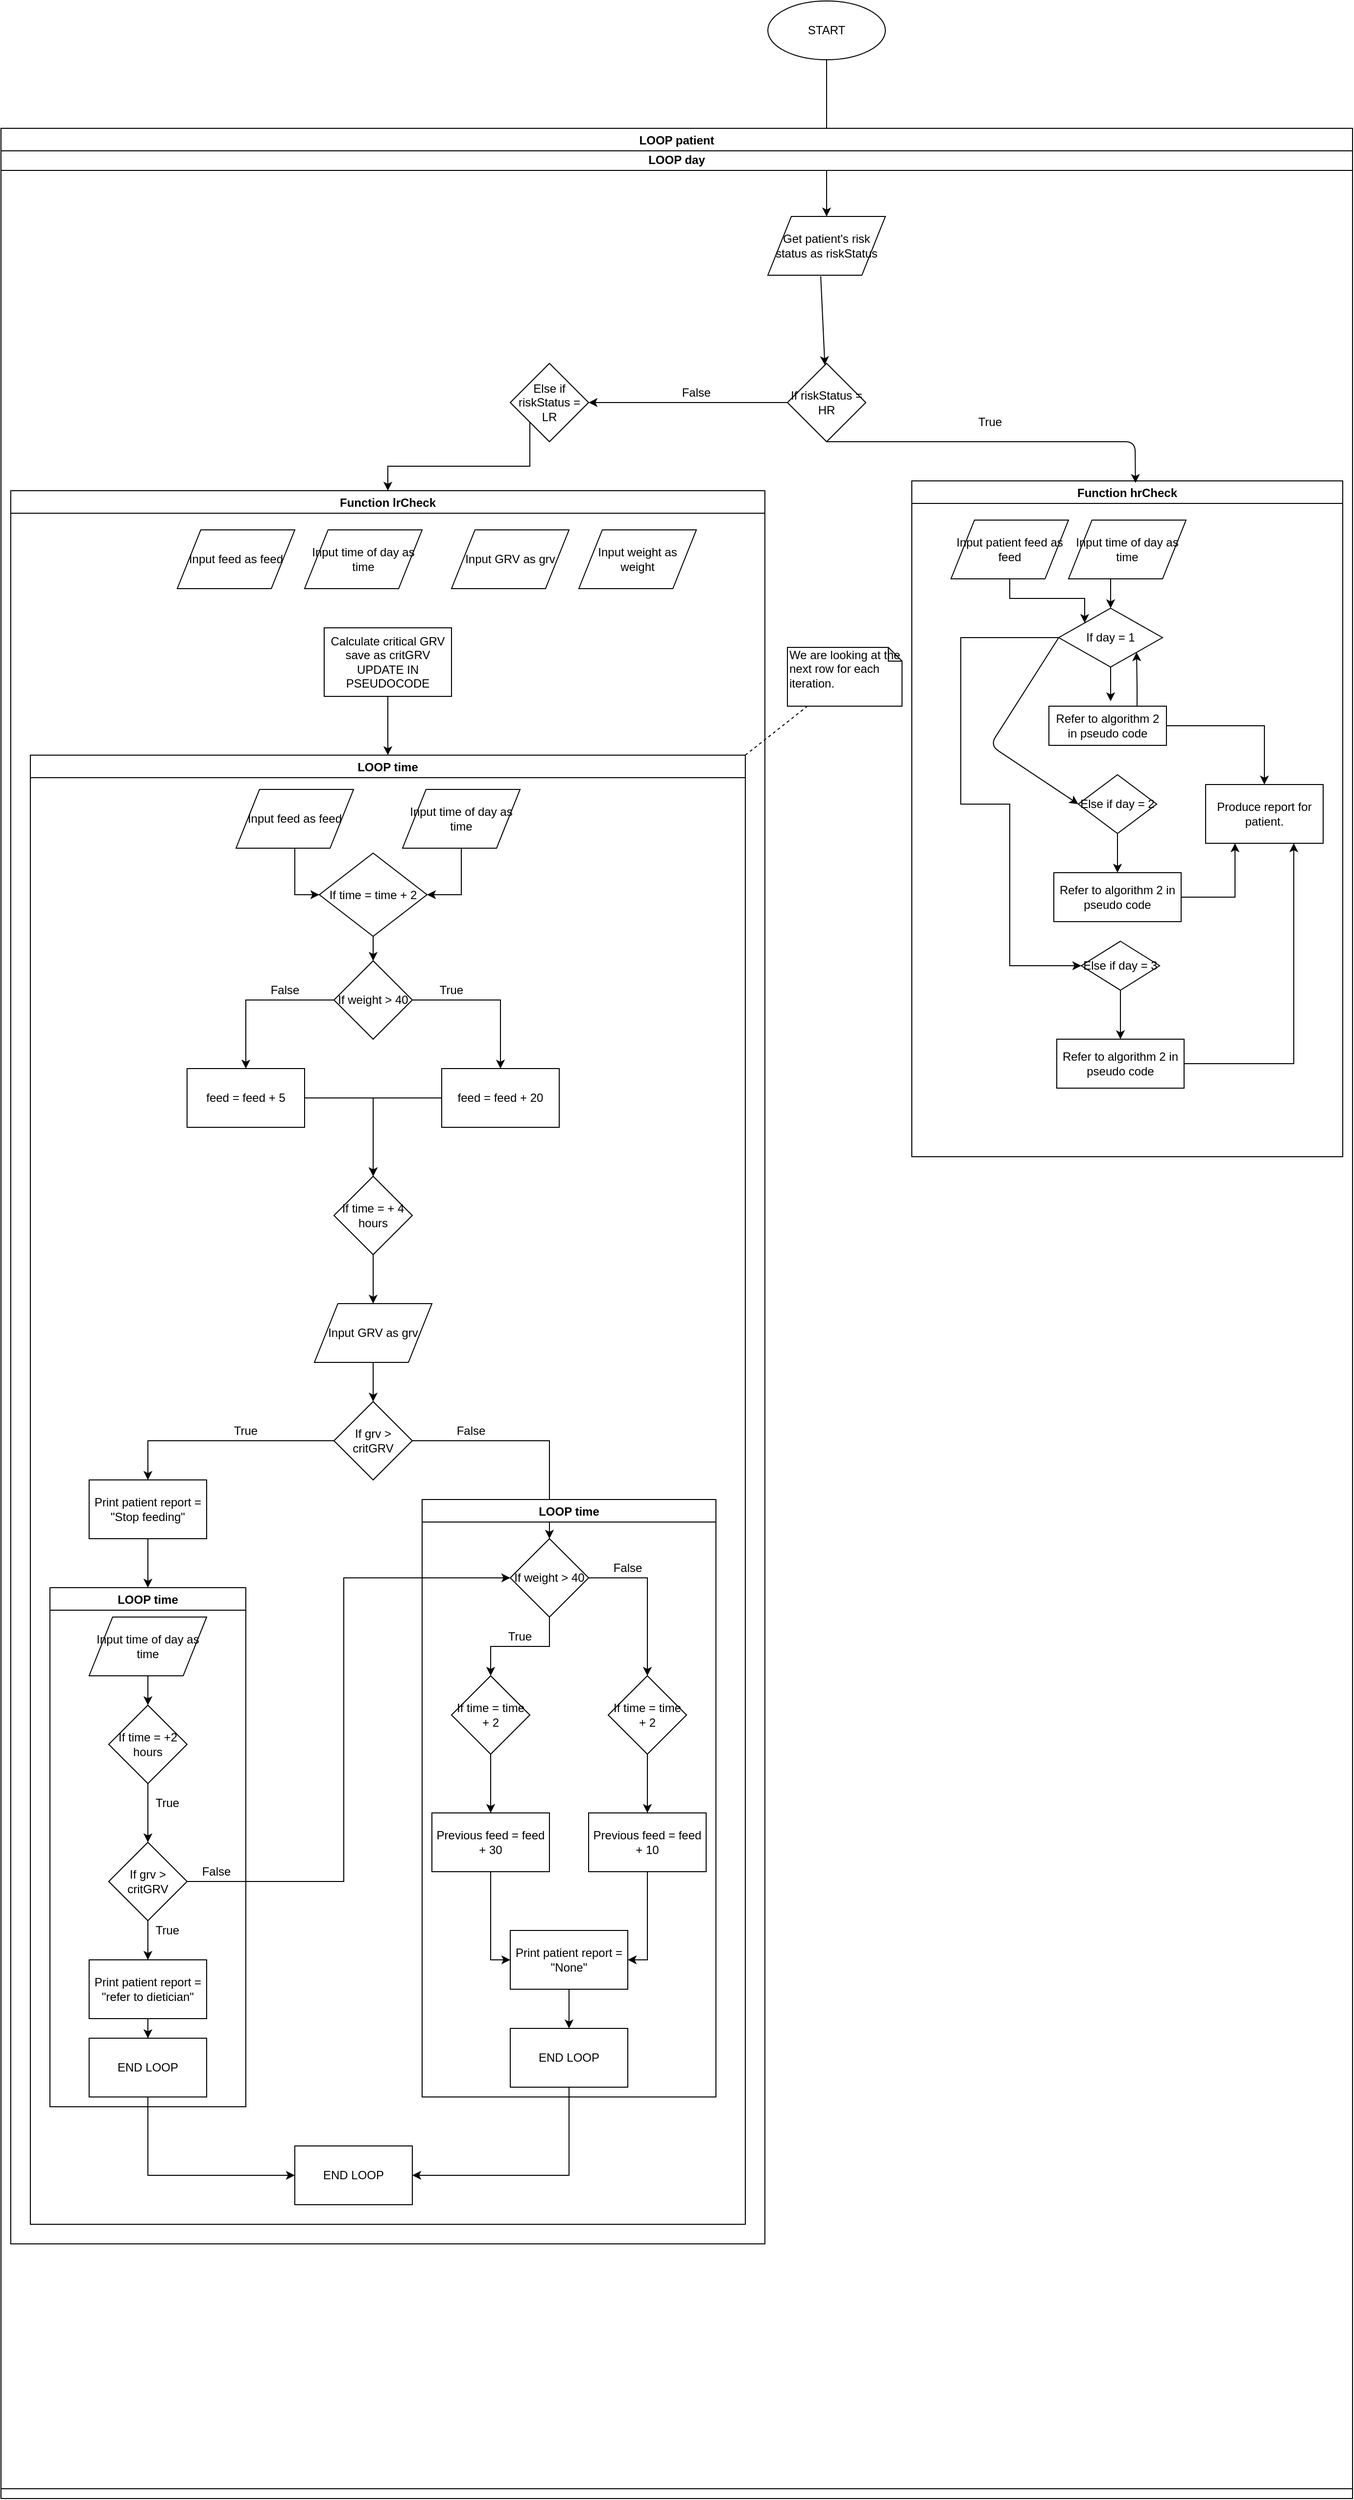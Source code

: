 <mxfile version="12.7.9" type="device"><diagram id="C5RBs43oDa-KdzZeNtuy" name="Page-1"><mxGraphModel dx="2858" dy="2272" grid="1" gridSize="10" guides="1" tooltips="1" connect="1" arrows="1" fold="1" page="1" pageScale="1" pageWidth="827" pageHeight="1169" math="0" shadow="0"><root><mxCell id="WIyWlLk6GJQsqaUBKTNV-0"/><mxCell id="WIyWlLk6GJQsqaUBKTNV-1" parent="WIyWlLk6GJQsqaUBKTNV-0"/><mxCell id="mkg-h_tqtPTonH-50F9G-0" value="START" style="ellipse;whiteSpace=wrap;html=1;" parent="WIyWlLk6GJQsqaUBKTNV-1" vertex="1"><mxGeometry x="353" y="-100" width="120" height="60" as="geometry"/></mxCell><mxCell id="mkg-h_tqtPTonH-50F9G-1" value="Get patient's risk status as riskStatus" style="shape=parallelogram;perimeter=parallelogramPerimeter;whiteSpace=wrap;html=1;" parent="WIyWlLk6GJQsqaUBKTNV-1" vertex="1"><mxGeometry x="353" y="120" width="120" height="60" as="geometry"/></mxCell><mxCell id="mkg-h_tqtPTonH-50F9G-2" value="" style="endArrow=classic;html=1;entryX=0.5;entryY=0;entryDx=0;entryDy=0;" parent="WIyWlLk6GJQsqaUBKTNV-1" source="mkg-h_tqtPTonH-50F9G-0" target="mkg-h_tqtPTonH-50F9G-1" edge="1"><mxGeometry width="50" height="50" relative="1" as="geometry"><mxPoint x="340" y="270" as="sourcePoint"/><mxPoint x="400" y="140" as="targetPoint"/></mxGeometry></mxCell><mxCell id="mkg-h_tqtPTonH-50F9G-3" value="If riskStatus = HR" style="rhombus;whiteSpace=wrap;html=1;" parent="WIyWlLk6GJQsqaUBKTNV-1" vertex="1"><mxGeometry x="373" y="270" width="80" height="80" as="geometry"/></mxCell><mxCell id="cBOBdkckyFNKxuJ2HhrZ-23" style="edgeStyle=orthogonalEdgeStyle;rounded=0;orthogonalLoop=1;jettySize=auto;html=1;exitX=0;exitY=1;exitDx=0;exitDy=0;" parent="WIyWlLk6GJQsqaUBKTNV-1" source="mkg-h_tqtPTonH-50F9G-4" target="cBOBdkckyFNKxuJ2HhrZ-0" edge="1"><mxGeometry relative="1" as="geometry"/></mxCell><mxCell id="mkg-h_tqtPTonH-50F9G-4" value="Else if riskStatus = LR" style="rhombus;whiteSpace=wrap;html=1;" parent="WIyWlLk6GJQsqaUBKTNV-1" vertex="1"><mxGeometry x="90" y="270" width="80" height="80" as="geometry"/></mxCell><mxCell id="mkg-h_tqtPTonH-50F9G-6" value="False" style="text;html=1;strokeColor=none;fillColor=none;align=center;verticalAlign=middle;whiteSpace=wrap;rounded=0;" parent="WIyWlLk6GJQsqaUBKTNV-1" vertex="1"><mxGeometry x="260" y="290" width="40" height="20" as="geometry"/></mxCell><mxCell id="mkg-h_tqtPTonH-50F9G-7" value="" style="endArrow=classic;html=1;exitX=0;exitY=0.5;exitDx=0;exitDy=0;" parent="WIyWlLk6GJQsqaUBKTNV-1" source="mkg-h_tqtPTonH-50F9G-3" target="mkg-h_tqtPTonH-50F9G-4" edge="1"><mxGeometry width="50" height="50" relative="1" as="geometry"><mxPoint x="413" y="350" as="sourcePoint"/><mxPoint x="413" y="400" as="targetPoint"/></mxGeometry></mxCell><mxCell id="mkg-h_tqtPTonH-50F9G-9" value="" style="endArrow=classic;html=1;exitX=0.45;exitY=1.017;exitDx=0;exitDy=0;exitPerimeter=0;" parent="WIyWlLk6GJQsqaUBKTNV-1" source="mkg-h_tqtPTonH-50F9G-1" target="mkg-h_tqtPTonH-50F9G-3" edge="1"><mxGeometry width="50" height="50" relative="1" as="geometry"><mxPoint x="270" y="560" as="sourcePoint"/><mxPoint x="320" y="510" as="targetPoint"/></mxGeometry></mxCell><mxCell id="mkg-h_tqtPTonH-50F9G-11" value="Function hrCheck" style="swimlane;" parent="WIyWlLk6GJQsqaUBKTNV-1" vertex="1"><mxGeometry x="500" y="390" width="440" height="690" as="geometry"><mxRectangle x="210" y="420" width="130" height="23" as="alternateBounds"/></mxGeometry></mxCell><mxCell id="HJg3ob6l5H8S-8j6q5Gc-4" style="edgeStyle=orthogonalEdgeStyle;rounded=0;orthogonalLoop=1;jettySize=auto;html=1;entryX=0;entryY=0;entryDx=0;entryDy=0;" parent="mkg-h_tqtPTonH-50F9G-11" source="mkg-h_tqtPTonH-50F9G-13" target="mkg-h_tqtPTonH-50F9G-24" edge="1"><mxGeometry relative="1" as="geometry"/></mxCell><mxCell id="mkg-h_tqtPTonH-50F9G-13" value="Input patient feed as feed" style="shape=parallelogram;perimeter=parallelogramPerimeter;whiteSpace=wrap;html=1;" parent="mkg-h_tqtPTonH-50F9G-11" vertex="1"><mxGeometry x="40" y="40" width="120" height="60" as="geometry"/></mxCell><mxCell id="HJg3ob6l5H8S-8j6q5Gc-5" style="edgeStyle=orthogonalEdgeStyle;rounded=0;orthogonalLoop=1;jettySize=auto;html=1;exitX=0.5;exitY=1;exitDx=0;exitDy=0;entryX=0.5;entryY=0;entryDx=0;entryDy=0;" parent="mkg-h_tqtPTonH-50F9G-11" source="mkg-h_tqtPTonH-50F9G-14" target="mkg-h_tqtPTonH-50F9G-24" edge="1"><mxGeometry relative="1" as="geometry"/></mxCell><mxCell id="mkg-h_tqtPTonH-50F9G-14" value="Input time of day as time" style="shape=parallelogram;perimeter=parallelogramPerimeter;whiteSpace=wrap;html=1;" parent="mkg-h_tqtPTonH-50F9G-11" vertex="1"><mxGeometry x="160" y="40" width="120" height="60" as="geometry"/></mxCell><mxCell id="HJg3ob6l5H8S-8j6q5Gc-0" value="" style="edgeStyle=orthogonalEdgeStyle;rounded=0;orthogonalLoop=1;jettySize=auto;html=1;" parent="mkg-h_tqtPTonH-50F9G-11" source="mkg-h_tqtPTonH-50F9G-24" edge="1"><mxGeometry relative="1" as="geometry"><mxPoint x="203" y="225" as="targetPoint"/></mxGeometry></mxCell><mxCell id="HJg3ob6l5H8S-8j6q5Gc-13" style="edgeStyle=orthogonalEdgeStyle;rounded=0;orthogonalLoop=1;jettySize=auto;html=1;entryX=0;entryY=0.5;entryDx=0;entryDy=0;" parent="mkg-h_tqtPTonH-50F9G-11" source="mkg-h_tqtPTonH-50F9G-24" target="HJg3ob6l5H8S-8j6q5Gc-10" edge="1"><mxGeometry relative="1" as="geometry"><Array as="points"><mxPoint x="50" y="160"/><mxPoint x="50" y="330"/><mxPoint x="100" y="330"/><mxPoint x="100" y="495"/></Array></mxGeometry></mxCell><mxCell id="mkg-h_tqtPTonH-50F9G-24" value="If day = 1" style="rhombus;whiteSpace=wrap;html=1;" parent="mkg-h_tqtPTonH-50F9G-11" vertex="1"><mxGeometry x="150" y="130" width="106" height="60" as="geometry"/></mxCell><mxCell id="HJg3ob6l5H8S-8j6q5Gc-7" style="edgeStyle=orthogonalEdgeStyle;rounded=0;orthogonalLoop=1;jettySize=auto;html=1;exitX=0.75;exitY=0;exitDx=0;exitDy=0;entryX=1;entryY=1;entryDx=0;entryDy=0;" parent="mkg-h_tqtPTonH-50F9G-11" source="mkg-h_tqtPTonH-50F9G-28" target="mkg-h_tqtPTonH-50F9G-24" edge="1"><mxGeometry relative="1" as="geometry"/></mxCell><mxCell id="HJg3ob6l5H8S-8j6q5Gc-17" style="edgeStyle=orthogonalEdgeStyle;rounded=0;orthogonalLoop=1;jettySize=auto;html=1;entryX=0.5;entryY=0;entryDx=0;entryDy=0;" parent="mkg-h_tqtPTonH-50F9G-11" source="mkg-h_tqtPTonH-50F9G-28" target="HJg3ob6l5H8S-8j6q5Gc-15" edge="1"><mxGeometry relative="1" as="geometry"/></mxCell><mxCell id="mkg-h_tqtPTonH-50F9G-28" value="Refer to algorithm 2 in pseudo code" style="rounded=0;whiteSpace=wrap;html=1;" parent="mkg-h_tqtPTonH-50F9G-11" vertex="1"><mxGeometry x="140" y="230" width="120" height="40" as="geometry"/></mxCell><mxCell id="HJg3ob6l5H8S-8j6q5Gc-9" style="edgeStyle=orthogonalEdgeStyle;rounded=0;orthogonalLoop=1;jettySize=auto;html=1;exitX=0.5;exitY=1;exitDx=0;exitDy=0;entryX=0.5;entryY=0;entryDx=0;entryDy=0;" parent="mkg-h_tqtPTonH-50F9G-11" source="HJg3ob6l5H8S-8j6q5Gc-1" target="HJg3ob6l5H8S-8j6q5Gc-8" edge="1"><mxGeometry relative="1" as="geometry"/></mxCell><mxCell id="HJg3ob6l5H8S-8j6q5Gc-1" value="Else if day = 2" style="rhombus;whiteSpace=wrap;html=1;" parent="mkg-h_tqtPTonH-50F9G-11" vertex="1"><mxGeometry x="170" y="300" width="80" height="60" as="geometry"/></mxCell><mxCell id="HJg3ob6l5H8S-8j6q5Gc-2" value="" style="endArrow=classic;html=1;exitX=0;exitY=0.5;exitDx=0;exitDy=0;entryX=0;entryY=0.5;entryDx=0;entryDy=0;" parent="mkg-h_tqtPTonH-50F9G-11" source="mkg-h_tqtPTonH-50F9G-24" target="HJg3ob6l5H8S-8j6q5Gc-1" edge="1"><mxGeometry width="50" height="50" relative="1" as="geometry"><mxPoint x="180" y="310" as="sourcePoint"/><mxPoint x="230" y="260" as="targetPoint"/><Array as="points"><mxPoint x="80" y="270"/></Array></mxGeometry></mxCell><mxCell id="HJg3ob6l5H8S-8j6q5Gc-18" style="edgeStyle=orthogonalEdgeStyle;rounded=0;orthogonalLoop=1;jettySize=auto;html=1;entryX=0.25;entryY=1;entryDx=0;entryDy=0;" parent="mkg-h_tqtPTonH-50F9G-11" source="HJg3ob6l5H8S-8j6q5Gc-8" target="HJg3ob6l5H8S-8j6q5Gc-15" edge="1"><mxGeometry relative="1" as="geometry"/></mxCell><mxCell id="HJg3ob6l5H8S-8j6q5Gc-8" value="Refer to algorithm 2 in pseudo code" style="rounded=0;whiteSpace=wrap;html=1;" parent="mkg-h_tqtPTonH-50F9G-11" vertex="1"><mxGeometry x="145" y="400" width="130" height="50" as="geometry"/></mxCell><mxCell id="HJg3ob6l5H8S-8j6q5Gc-14" style="edgeStyle=orthogonalEdgeStyle;rounded=0;orthogonalLoop=1;jettySize=auto;html=1;" parent="mkg-h_tqtPTonH-50F9G-11" source="HJg3ob6l5H8S-8j6q5Gc-10" target="HJg3ob6l5H8S-8j6q5Gc-11" edge="1"><mxGeometry relative="1" as="geometry"/></mxCell><mxCell id="HJg3ob6l5H8S-8j6q5Gc-10" value="Else if day = 3" style="rhombus;whiteSpace=wrap;html=1;" parent="mkg-h_tqtPTonH-50F9G-11" vertex="1"><mxGeometry x="173" y="470" width="80" height="50" as="geometry"/></mxCell><mxCell id="HJg3ob6l5H8S-8j6q5Gc-19" style="edgeStyle=orthogonalEdgeStyle;rounded=0;orthogonalLoop=1;jettySize=auto;html=1;entryX=0.75;entryY=1;entryDx=0;entryDy=0;" parent="mkg-h_tqtPTonH-50F9G-11" source="HJg3ob6l5H8S-8j6q5Gc-11" target="HJg3ob6l5H8S-8j6q5Gc-15" edge="1"><mxGeometry relative="1" as="geometry"/></mxCell><mxCell id="HJg3ob6l5H8S-8j6q5Gc-11" value="Refer to algorithm 2 in pseudo code" style="rounded=0;whiteSpace=wrap;html=1;" parent="mkg-h_tqtPTonH-50F9G-11" vertex="1"><mxGeometry x="148" y="570" width="130" height="50" as="geometry"/></mxCell><mxCell id="HJg3ob6l5H8S-8j6q5Gc-15" value="Produce report for patient." style="rounded=0;whiteSpace=wrap;html=1;" parent="mkg-h_tqtPTonH-50F9G-11" vertex="1"><mxGeometry x="300" y="310" width="120" height="60" as="geometry"/></mxCell><mxCell id="mkg-h_tqtPTonH-50F9G-15" value="" style="endArrow=classic;html=1;exitX=0.5;exitY=1;exitDx=0;exitDy=0;entryX=0.519;entryY=0.003;entryDx=0;entryDy=0;entryPerimeter=0;" parent="WIyWlLk6GJQsqaUBKTNV-1" source="mkg-h_tqtPTonH-50F9G-3" target="mkg-h_tqtPTonH-50F9G-11" edge="1"><mxGeometry width="50" height="50" relative="1" as="geometry"><mxPoint x="190" y="820" as="sourcePoint"/><mxPoint x="240" y="770" as="targetPoint"/><Array as="points"><mxPoint x="728" y="350"/></Array></mxGeometry></mxCell><mxCell id="cBOBdkckyFNKxuJ2HhrZ-0" value="Function lrCheck" style="swimlane;" parent="WIyWlLk6GJQsqaUBKTNV-1" vertex="1"><mxGeometry x="-420" y="400" width="770" height="1790" as="geometry"><mxRectangle x="210" y="420" width="130" height="23" as="alternateBounds"/></mxGeometry></mxCell><mxCell id="cBOBdkckyFNKxuJ2HhrZ-26" value="Input feed as feed" style="shape=parallelogram;perimeter=parallelogramPerimeter;whiteSpace=wrap;html=1;" parent="cBOBdkckyFNKxuJ2HhrZ-0" vertex="1"><mxGeometry x="170" y="40" width="120" height="60" as="geometry"/></mxCell><mxCell id="cBOBdkckyFNKxuJ2HhrZ-27" value="Input time of day as time" style="shape=parallelogram;perimeter=parallelogramPerimeter;whiteSpace=wrap;html=1;" parent="cBOBdkckyFNKxuJ2HhrZ-0" vertex="1"><mxGeometry x="300" y="40" width="120" height="60" as="geometry"/></mxCell><mxCell id="1p5DukLYMVTZj69eEdeY-12" style="edgeStyle=orthogonalEdgeStyle;rounded=0;orthogonalLoop=1;jettySize=auto;html=1;" edge="1" parent="cBOBdkckyFNKxuJ2HhrZ-0" source="cBOBdkckyFNKxuJ2HhrZ-29" target="cBOBdkckyFNKxuJ2HhrZ-32"><mxGeometry relative="1" as="geometry"/></mxCell><mxCell id="cBOBdkckyFNKxuJ2HhrZ-29" value="Calculate critical GRV save as critGRV&lt;br&gt;UPDATE IN PSEUDOCODE" style="rounded=0;whiteSpace=wrap;html=1;" parent="cBOBdkckyFNKxuJ2HhrZ-0" vertex="1"><mxGeometry x="320" y="140" width="130" height="70" as="geometry"/></mxCell><mxCell id="cBOBdkckyFNKxuJ2HhrZ-30" value="Input GRV as grv" style="shape=parallelogram;perimeter=parallelogramPerimeter;whiteSpace=wrap;html=1;" parent="cBOBdkckyFNKxuJ2HhrZ-0" vertex="1"><mxGeometry x="450" y="40" width="120" height="60" as="geometry"/></mxCell><mxCell id="cBOBdkckyFNKxuJ2HhrZ-31" value="Input weight as weight" style="shape=parallelogram;perimeter=parallelogramPerimeter;whiteSpace=wrap;html=1;" parent="cBOBdkckyFNKxuJ2HhrZ-0" vertex="1"><mxGeometry x="580" y="40" width="120" height="60" as="geometry"/></mxCell><mxCell id="cBOBdkckyFNKxuJ2HhrZ-32" value="LOOP time" style="swimlane;" parent="cBOBdkckyFNKxuJ2HhrZ-0" vertex="1"><mxGeometry x="20" y="270" width="730" height="1500" as="geometry"/></mxCell><mxCell id="1p5DukLYMVTZj69eEdeY-8" style="edgeStyle=orthogonalEdgeStyle;rounded=0;orthogonalLoop=1;jettySize=auto;html=1;entryX=0;entryY=0.5;entryDx=0;entryDy=0;" edge="1" parent="cBOBdkckyFNKxuJ2HhrZ-32" source="cBOBdkckyFNKxuJ2HhrZ-35" target="cBOBdkckyFNKxuJ2HhrZ-79"><mxGeometry relative="1" as="geometry"/></mxCell><mxCell id="cBOBdkckyFNKxuJ2HhrZ-35" value="Input feed as feed" style="shape=parallelogram;perimeter=parallelogramPerimeter;whiteSpace=wrap;html=1;" parent="cBOBdkckyFNKxuJ2HhrZ-32" vertex="1"><mxGeometry x="210" y="35" width="120" height="60" as="geometry"/></mxCell><mxCell id="1p5DukLYMVTZj69eEdeY-9" style="edgeStyle=orthogonalEdgeStyle;rounded=0;orthogonalLoop=1;jettySize=auto;html=1;entryX=1;entryY=0.5;entryDx=0;entryDy=0;" edge="1" parent="cBOBdkckyFNKxuJ2HhrZ-32" source="cBOBdkckyFNKxuJ2HhrZ-36" target="cBOBdkckyFNKxuJ2HhrZ-79"><mxGeometry relative="1" as="geometry"/></mxCell><mxCell id="cBOBdkckyFNKxuJ2HhrZ-36" value="Input time of day as time" style="shape=parallelogram;perimeter=parallelogramPerimeter;whiteSpace=wrap;html=1;" parent="cBOBdkckyFNKxuJ2HhrZ-32" vertex="1"><mxGeometry x="380" y="35" width="120" height="60" as="geometry"/></mxCell><mxCell id="cBOBdkckyFNKxuJ2HhrZ-41" style="edgeStyle=orthogonalEdgeStyle;rounded=0;orthogonalLoop=1;jettySize=auto;html=1;exitX=0.5;exitY=1;exitDx=0;exitDy=0;" parent="cBOBdkckyFNKxuJ2HhrZ-32" source="cBOBdkckyFNKxuJ2HhrZ-37" target="cBOBdkckyFNKxuJ2HhrZ-40" edge="1"><mxGeometry relative="1" as="geometry"/></mxCell><mxCell id="cBOBdkckyFNKxuJ2HhrZ-37" value="If time = + 4 hours" style="rhombus;whiteSpace=wrap;html=1;" parent="cBOBdkckyFNKxuJ2HhrZ-32" vertex="1"><mxGeometry x="310" y="430" width="80" height="80" as="geometry"/></mxCell><mxCell id="cBOBdkckyFNKxuJ2HhrZ-44" style="edgeStyle=orthogonalEdgeStyle;rounded=0;orthogonalLoop=1;jettySize=auto;html=1;exitX=0.5;exitY=1;exitDx=0;exitDy=0;" parent="cBOBdkckyFNKxuJ2HhrZ-32" source="cBOBdkckyFNKxuJ2HhrZ-40" target="cBOBdkckyFNKxuJ2HhrZ-43" edge="1"><mxGeometry relative="1" as="geometry"/></mxCell><mxCell id="cBOBdkckyFNKxuJ2HhrZ-40" value="Input GRV as grv" style="shape=parallelogram;perimeter=parallelogramPerimeter;whiteSpace=wrap;html=1;" parent="cBOBdkckyFNKxuJ2HhrZ-32" vertex="1"><mxGeometry x="290" y="560" width="120" height="60" as="geometry"/></mxCell><mxCell id="cBOBdkckyFNKxuJ2HhrZ-107" style="edgeStyle=orthogonalEdgeStyle;rounded=0;orthogonalLoop=1;jettySize=auto;html=1;" parent="cBOBdkckyFNKxuJ2HhrZ-32" source="cBOBdkckyFNKxuJ2HhrZ-43" target="cBOBdkckyFNKxuJ2HhrZ-106" edge="1"><mxGeometry relative="1" as="geometry"/></mxCell><mxCell id="cBOBdkckyFNKxuJ2HhrZ-43" value="If grv &amp;gt; critGRV" style="rhombus;whiteSpace=wrap;html=1;" parent="cBOBdkckyFNKxuJ2HhrZ-32" vertex="1"><mxGeometry x="310" y="660" width="80" height="80" as="geometry"/></mxCell><mxCell id="cBOBdkckyFNKxuJ2HhrZ-48" value="True" style="text;html=1;strokeColor=none;fillColor=none;align=center;verticalAlign=middle;whiteSpace=wrap;rounded=0;" parent="cBOBdkckyFNKxuJ2HhrZ-32" vertex="1"><mxGeometry x="200" y="680" width="40" height="20" as="geometry"/></mxCell><mxCell id="cBOBdkckyFNKxuJ2HhrZ-45" value="LOOP time" style="swimlane;" parent="cBOBdkckyFNKxuJ2HhrZ-32" vertex="1"><mxGeometry x="20" y="850" width="200" height="530" as="geometry"/></mxCell><mxCell id="cBOBdkckyFNKxuJ2HhrZ-52" style="edgeStyle=orthogonalEdgeStyle;rounded=0;orthogonalLoop=1;jettySize=auto;html=1;exitX=0.5;exitY=1;exitDx=0;exitDy=0;entryX=0.5;entryY=0;entryDx=0;entryDy=0;" parent="cBOBdkckyFNKxuJ2HhrZ-45" source="cBOBdkckyFNKxuJ2HhrZ-50" target="cBOBdkckyFNKxuJ2HhrZ-51" edge="1"><mxGeometry relative="1" as="geometry"/></mxCell><mxCell id="cBOBdkckyFNKxuJ2HhrZ-50" value="If time = +2 hours" style="rhombus;whiteSpace=wrap;html=1;" parent="cBOBdkckyFNKxuJ2HhrZ-45" vertex="1"><mxGeometry x="60" y="120" width="80" height="80" as="geometry"/></mxCell><mxCell id="cBOBdkckyFNKxuJ2HhrZ-54" style="edgeStyle=orthogonalEdgeStyle;rounded=0;orthogonalLoop=1;jettySize=auto;html=1;exitX=0.5;exitY=1;exitDx=0;exitDy=0;entryX=0.5;entryY=0;entryDx=0;entryDy=0;" parent="cBOBdkckyFNKxuJ2HhrZ-45" source="cBOBdkckyFNKxuJ2HhrZ-51" edge="1"><mxGeometry relative="1" as="geometry"><mxPoint x="100" y="380" as="targetPoint"/></mxGeometry></mxCell><mxCell id="cBOBdkckyFNKxuJ2HhrZ-51" value="If grv &amp;gt; critGRV" style="rhombus;whiteSpace=wrap;html=1;" parent="cBOBdkckyFNKxuJ2HhrZ-45" vertex="1"><mxGeometry x="60" y="260" width="80" height="80" as="geometry"/></mxCell><mxCell id="1p5DukLYMVTZj69eEdeY-30" value="" style="edgeStyle=orthogonalEdgeStyle;rounded=0;orthogonalLoop=1;jettySize=auto;html=1;" edge="1" parent="cBOBdkckyFNKxuJ2HhrZ-45" source="cBOBdkckyFNKxuJ2HhrZ-53" target="1p5DukLYMVTZj69eEdeY-29"><mxGeometry relative="1" as="geometry"/></mxCell><mxCell id="cBOBdkckyFNKxuJ2HhrZ-53" value="Print patient report = &quot;refer to dietician&quot;" style="rounded=0;whiteSpace=wrap;html=1;" parent="cBOBdkckyFNKxuJ2HhrZ-45" vertex="1"><mxGeometry x="40" y="380" width="120" height="60" as="geometry"/></mxCell><mxCell id="cBOBdkckyFNKxuJ2HhrZ-56" value="True" style="text;html=1;strokeColor=none;fillColor=none;align=center;verticalAlign=middle;whiteSpace=wrap;rounded=0;" parent="cBOBdkckyFNKxuJ2HhrZ-45" vertex="1"><mxGeometry x="100" y="210" width="40" height="20" as="geometry"/></mxCell><mxCell id="cBOBdkckyFNKxuJ2HhrZ-57" value="True" style="text;html=1;strokeColor=none;fillColor=none;align=center;verticalAlign=middle;whiteSpace=wrap;rounded=0;" parent="cBOBdkckyFNKxuJ2HhrZ-45" vertex="1"><mxGeometry x="100" y="340" width="40" height="20" as="geometry"/></mxCell><mxCell id="1p5DukLYMVTZj69eEdeY-14" style="edgeStyle=orthogonalEdgeStyle;rounded=0;orthogonalLoop=1;jettySize=auto;html=1;entryX=0.5;entryY=0;entryDx=0;entryDy=0;" edge="1" parent="cBOBdkckyFNKxuJ2HhrZ-45" source="1p5DukLYMVTZj69eEdeY-13" target="cBOBdkckyFNKxuJ2HhrZ-50"><mxGeometry relative="1" as="geometry"/></mxCell><mxCell id="1p5DukLYMVTZj69eEdeY-13" value="Input time of day as time" style="shape=parallelogram;perimeter=parallelogramPerimeter;whiteSpace=wrap;html=1;" vertex="1" parent="cBOBdkckyFNKxuJ2HhrZ-45"><mxGeometry x="40" y="30" width="120" height="60" as="geometry"/></mxCell><mxCell id="1p5DukLYMVTZj69eEdeY-16" value="False" style="text;html=1;strokeColor=none;fillColor=none;align=center;verticalAlign=middle;whiteSpace=wrap;rounded=0;" vertex="1" parent="cBOBdkckyFNKxuJ2HhrZ-45"><mxGeometry x="150" y="280" width="40" height="20" as="geometry"/></mxCell><mxCell id="1p5DukLYMVTZj69eEdeY-29" value="END LOOP" style="rounded=0;whiteSpace=wrap;html=1;" vertex="1" parent="cBOBdkckyFNKxuJ2HhrZ-45"><mxGeometry x="40" y="460" width="120" height="60" as="geometry"/></mxCell><mxCell id="cBOBdkckyFNKxuJ2HhrZ-47" style="edgeStyle=orthogonalEdgeStyle;rounded=0;orthogonalLoop=1;jettySize=auto;html=1;entryX=0.5;entryY=0;entryDx=0;entryDy=0;" parent="cBOBdkckyFNKxuJ2HhrZ-32" source="cBOBdkckyFNKxuJ2HhrZ-43" target="1p5DukLYMVTZj69eEdeY-20" edge="1"><mxGeometry relative="1" as="geometry"><mxPoint x="440" y="680" as="targetPoint"/></mxGeometry></mxCell><mxCell id="cBOBdkckyFNKxuJ2HhrZ-78" style="edgeStyle=orthogonalEdgeStyle;rounded=0;orthogonalLoop=1;jettySize=auto;html=1;" parent="cBOBdkckyFNKxuJ2HhrZ-32" source="cBOBdkckyFNKxuJ2HhrZ-58" target="cBOBdkckyFNKxuJ2HhrZ-37" edge="1"><mxGeometry relative="1" as="geometry"/></mxCell><mxCell id="cBOBdkckyFNKxuJ2HhrZ-58" value="feed = feed + 5" style="rounded=0;whiteSpace=wrap;html=1;" parent="cBOBdkckyFNKxuJ2HhrZ-32" vertex="1"><mxGeometry x="160" y="320" width="120" height="60" as="geometry"/></mxCell><mxCell id="cBOBdkckyFNKxuJ2HhrZ-103" style="edgeStyle=orthogonalEdgeStyle;rounded=0;orthogonalLoop=1;jettySize=auto;html=1;entryX=0.5;entryY=0;entryDx=0;entryDy=0;" parent="cBOBdkckyFNKxuJ2HhrZ-32" source="cBOBdkckyFNKxuJ2HhrZ-79" target="1p5DukLYMVTZj69eEdeY-0" edge="1"><mxGeometry relative="1" as="geometry"><mxPoint x="350.0" y="250" as="targetPoint"/></mxGeometry></mxCell><mxCell id="cBOBdkckyFNKxuJ2HhrZ-79" value="If time = time + 2" style="rhombus;whiteSpace=wrap;html=1;" parent="cBOBdkckyFNKxuJ2HhrZ-32" vertex="1"><mxGeometry x="295" y="100" width="110" height="85" as="geometry"/></mxCell><mxCell id="cBOBdkckyFNKxuJ2HhrZ-111" style="edgeStyle=orthogonalEdgeStyle;rounded=0;orthogonalLoop=1;jettySize=auto;html=1;" parent="cBOBdkckyFNKxuJ2HhrZ-32" source="cBOBdkckyFNKxuJ2HhrZ-106" target="cBOBdkckyFNKxuJ2HhrZ-110" edge="1"><mxGeometry relative="1" as="geometry"/></mxCell><mxCell id="cBOBdkckyFNKxuJ2HhrZ-116" style="edgeStyle=orthogonalEdgeStyle;rounded=0;orthogonalLoop=1;jettySize=auto;html=1;entryX=0.5;entryY=0;entryDx=0;entryDy=0;" parent="cBOBdkckyFNKxuJ2HhrZ-32" source="cBOBdkckyFNKxuJ2HhrZ-106" target="cBOBdkckyFNKxuJ2HhrZ-115" edge="1"><mxGeometry relative="1" as="geometry"/></mxCell><mxCell id="cBOBdkckyFNKxuJ2HhrZ-108" value="False" style="text;html=1;strokeColor=none;fillColor=none;align=center;verticalAlign=middle;whiteSpace=wrap;rounded=0;" parent="cBOBdkckyFNKxuJ2HhrZ-32" vertex="1"><mxGeometry x="430" y="680" width="40" height="20" as="geometry"/></mxCell><mxCell id="1p5DukLYMVTZj69eEdeY-19" style="edgeStyle=orthogonalEdgeStyle;rounded=0;orthogonalLoop=1;jettySize=auto;html=1;entryX=1;entryY=0.5;entryDx=0;entryDy=0;" edge="1" parent="cBOBdkckyFNKxuJ2HhrZ-32" source="cBOBdkckyFNKxuJ2HhrZ-109" target="1p5DukLYMVTZj69eEdeY-17"><mxGeometry relative="1" as="geometry"/></mxCell><mxCell id="cBOBdkckyFNKxuJ2HhrZ-109" value="Previous feed = feed + 10" style="rounded=0;whiteSpace=wrap;html=1;" parent="cBOBdkckyFNKxuJ2HhrZ-32" vertex="1"><mxGeometry x="570" y="1080" width="120" height="60" as="geometry"/></mxCell><mxCell id="cBOBdkckyFNKxuJ2HhrZ-112" style="edgeStyle=orthogonalEdgeStyle;rounded=0;orthogonalLoop=1;jettySize=auto;html=1;" parent="cBOBdkckyFNKxuJ2HhrZ-32" source="cBOBdkckyFNKxuJ2HhrZ-110" target="cBOBdkckyFNKxuJ2HhrZ-109" edge="1"><mxGeometry relative="1" as="geometry"/></mxCell><mxCell id="cBOBdkckyFNKxuJ2HhrZ-110" value="If time = time + 2" style="rhombus;whiteSpace=wrap;html=1;" parent="cBOBdkckyFNKxuJ2HhrZ-32" vertex="1"><mxGeometry x="590" y="940" width="80" height="80" as="geometry"/></mxCell><mxCell id="cBOBdkckyFNKxuJ2HhrZ-113" value="False" style="text;html=1;strokeColor=none;fillColor=none;align=center;verticalAlign=middle;whiteSpace=wrap;rounded=0;" parent="cBOBdkckyFNKxuJ2HhrZ-32" vertex="1"><mxGeometry x="590" y="820" width="40" height="20" as="geometry"/></mxCell><mxCell id="1p5DukLYMVTZj69eEdeY-18" style="edgeStyle=orthogonalEdgeStyle;rounded=0;orthogonalLoop=1;jettySize=auto;html=1;entryX=0;entryY=0.5;entryDx=0;entryDy=0;" edge="1" parent="cBOBdkckyFNKxuJ2HhrZ-32" source="cBOBdkckyFNKxuJ2HhrZ-114" target="1p5DukLYMVTZj69eEdeY-17"><mxGeometry relative="1" as="geometry"/></mxCell><mxCell id="cBOBdkckyFNKxuJ2HhrZ-114" value="Previous feed = feed + 30" style="rounded=0;whiteSpace=wrap;html=1;" parent="cBOBdkckyFNKxuJ2HhrZ-32" vertex="1"><mxGeometry x="410" y="1080" width="120" height="60" as="geometry"/></mxCell><mxCell id="cBOBdkckyFNKxuJ2HhrZ-117" style="edgeStyle=orthogonalEdgeStyle;rounded=0;orthogonalLoop=1;jettySize=auto;html=1;" parent="cBOBdkckyFNKxuJ2HhrZ-32" source="cBOBdkckyFNKxuJ2HhrZ-115" target="cBOBdkckyFNKxuJ2HhrZ-114" edge="1"><mxGeometry relative="1" as="geometry"/></mxCell><mxCell id="cBOBdkckyFNKxuJ2HhrZ-115" value="If time = time + 2" style="rhombus;whiteSpace=wrap;html=1;" parent="cBOBdkckyFNKxuJ2HhrZ-32" vertex="1"><mxGeometry x="430" y="940" width="80" height="80" as="geometry"/></mxCell><mxCell id="cBOBdkckyFNKxuJ2HhrZ-118" value="True" style="text;html=1;strokeColor=none;fillColor=none;align=center;verticalAlign=middle;whiteSpace=wrap;rounded=0;" parent="cBOBdkckyFNKxuJ2HhrZ-32" vertex="1"><mxGeometry x="480" y="890" width="40" height="20" as="geometry"/></mxCell><mxCell id="1p5DukLYMVTZj69eEdeY-2" style="edgeStyle=orthogonalEdgeStyle;rounded=0;orthogonalLoop=1;jettySize=auto;html=1;" edge="1" parent="cBOBdkckyFNKxuJ2HhrZ-32" source="1p5DukLYMVTZj69eEdeY-0" target="cBOBdkckyFNKxuJ2HhrZ-58"><mxGeometry relative="1" as="geometry"/></mxCell><mxCell id="1p5DukLYMVTZj69eEdeY-3" style="edgeStyle=orthogonalEdgeStyle;rounded=0;orthogonalLoop=1;jettySize=auto;html=1;entryX=0.5;entryY=0;entryDx=0;entryDy=0;" edge="1" parent="cBOBdkckyFNKxuJ2HhrZ-32" source="1p5DukLYMVTZj69eEdeY-0" target="1p5DukLYMVTZj69eEdeY-1"><mxGeometry relative="1" as="geometry"/></mxCell><mxCell id="1p5DukLYMVTZj69eEdeY-0" value="If weight &amp;gt; 40" style="rhombus;whiteSpace=wrap;html=1;" vertex="1" parent="cBOBdkckyFNKxuJ2HhrZ-32"><mxGeometry x="310" y="210" width="80" height="80" as="geometry"/></mxCell><mxCell id="1p5DukLYMVTZj69eEdeY-6" style="edgeStyle=orthogonalEdgeStyle;rounded=0;orthogonalLoop=1;jettySize=auto;html=1;entryX=0.5;entryY=0;entryDx=0;entryDy=0;" edge="1" parent="cBOBdkckyFNKxuJ2HhrZ-32" source="1p5DukLYMVTZj69eEdeY-1" target="cBOBdkckyFNKxuJ2HhrZ-37"><mxGeometry relative="1" as="geometry"/></mxCell><mxCell id="1p5DukLYMVTZj69eEdeY-1" value="feed = feed + 20" style="rounded=0;whiteSpace=wrap;html=1;" vertex="1" parent="cBOBdkckyFNKxuJ2HhrZ-32"><mxGeometry x="420" y="320" width="120" height="60" as="geometry"/></mxCell><mxCell id="1p5DukLYMVTZj69eEdeY-4" value="False" style="text;html=1;strokeColor=none;fillColor=none;align=center;verticalAlign=middle;whiteSpace=wrap;rounded=0;" vertex="1" parent="cBOBdkckyFNKxuJ2HhrZ-32"><mxGeometry x="240" y="230" width="40" height="20" as="geometry"/></mxCell><mxCell id="1p5DukLYMVTZj69eEdeY-5" value="True" style="text;html=1;strokeColor=none;fillColor=none;align=center;verticalAlign=middle;whiteSpace=wrap;rounded=0;" vertex="1" parent="cBOBdkckyFNKxuJ2HhrZ-32"><mxGeometry x="410" y="230" width="40" height="20" as="geometry"/></mxCell><mxCell id="1p5DukLYMVTZj69eEdeY-15" style="edgeStyle=orthogonalEdgeStyle;rounded=0;orthogonalLoop=1;jettySize=auto;html=1;entryX=0;entryY=0.5;entryDx=0;entryDy=0;" edge="1" parent="cBOBdkckyFNKxuJ2HhrZ-32" source="cBOBdkckyFNKxuJ2HhrZ-51" target="cBOBdkckyFNKxuJ2HhrZ-106"><mxGeometry relative="1" as="geometry"><mxPoint x="370" y="750" as="targetPoint"/><Array as="points"><mxPoint x="320" y="1150"/><mxPoint x="320" y="840"/></Array></mxGeometry></mxCell><mxCell id="1p5DukLYMVTZj69eEdeY-28" value="" style="edgeStyle=orthogonalEdgeStyle;rounded=0;orthogonalLoop=1;jettySize=auto;html=1;" edge="1" parent="cBOBdkckyFNKxuJ2HhrZ-32" source="1p5DukLYMVTZj69eEdeY-17" target="1p5DukLYMVTZj69eEdeY-27"><mxGeometry relative="1" as="geometry"/></mxCell><mxCell id="1p5DukLYMVTZj69eEdeY-17" value="Print patient report = &quot;None&quot;" style="rounded=0;whiteSpace=wrap;html=1;" vertex="1" parent="cBOBdkckyFNKxuJ2HhrZ-32"><mxGeometry x="490" y="1200" width="120" height="60" as="geometry"/></mxCell><mxCell id="1p5DukLYMVTZj69eEdeY-24" style="edgeStyle=orthogonalEdgeStyle;rounded=0;orthogonalLoop=1;jettySize=auto;html=1;entryX=0.5;entryY=0;entryDx=0;entryDy=0;" edge="1" parent="cBOBdkckyFNKxuJ2HhrZ-32" source="1p5DukLYMVTZj69eEdeY-20" target="cBOBdkckyFNKxuJ2HhrZ-45"><mxGeometry relative="1" as="geometry"/></mxCell><mxCell id="1p5DukLYMVTZj69eEdeY-20" value="Print patient report = &quot;Stop feeding&quot;" style="rounded=0;whiteSpace=wrap;html=1;" vertex="1" parent="cBOBdkckyFNKxuJ2HhrZ-32"><mxGeometry x="60" y="740" width="120" height="60" as="geometry"/></mxCell><mxCell id="1p5DukLYMVTZj69eEdeY-26" value="LOOP time" style="swimlane;" vertex="1" parent="cBOBdkckyFNKxuJ2HhrZ-32"><mxGeometry x="400" y="760" width="300" height="610" as="geometry"/></mxCell><mxCell id="cBOBdkckyFNKxuJ2HhrZ-106" value="If weight &amp;gt; 40" style="rhombus;whiteSpace=wrap;html=1;" parent="1p5DukLYMVTZj69eEdeY-26" vertex="1"><mxGeometry x="90" y="40" width="80" height="80" as="geometry"/></mxCell><mxCell id="1p5DukLYMVTZj69eEdeY-27" value="END LOOP" style="rounded=0;whiteSpace=wrap;html=1;" vertex="1" parent="1p5DukLYMVTZj69eEdeY-26"><mxGeometry x="90" y="540" width="120" height="60" as="geometry"/></mxCell><mxCell id="1p5DukLYMVTZj69eEdeY-44" value="END LOOP" style="rounded=0;whiteSpace=wrap;html=1;" vertex="1" parent="cBOBdkckyFNKxuJ2HhrZ-32"><mxGeometry x="270" y="1420" width="120" height="60" as="geometry"/></mxCell><mxCell id="1p5DukLYMVTZj69eEdeY-45" style="edgeStyle=orthogonalEdgeStyle;rounded=0;orthogonalLoop=1;jettySize=auto;html=1;entryX=0;entryY=0.5;entryDx=0;entryDy=0;" edge="1" parent="cBOBdkckyFNKxuJ2HhrZ-32" source="1p5DukLYMVTZj69eEdeY-29" target="1p5DukLYMVTZj69eEdeY-44"><mxGeometry relative="1" as="geometry"><Array as="points"><mxPoint x="120" y="1450"/></Array></mxGeometry></mxCell><mxCell id="1p5DukLYMVTZj69eEdeY-46" style="edgeStyle=orthogonalEdgeStyle;rounded=0;orthogonalLoop=1;jettySize=auto;html=1;entryX=1;entryY=0.5;entryDx=0;entryDy=0;" edge="1" parent="cBOBdkckyFNKxuJ2HhrZ-32" source="1p5DukLYMVTZj69eEdeY-27" target="1p5DukLYMVTZj69eEdeY-44"><mxGeometry relative="1" as="geometry"><Array as="points"><mxPoint x="550" y="1450"/></Array></mxGeometry></mxCell><mxCell id="cBOBdkckyFNKxuJ2HhrZ-24" value="True" style="text;html=1;strokeColor=none;fillColor=none;align=center;verticalAlign=middle;whiteSpace=wrap;rounded=0;" parent="WIyWlLk6GJQsqaUBKTNV-1" vertex="1"><mxGeometry x="560" y="320" width="40" height="20" as="geometry"/></mxCell><mxCell id="cBOBdkckyFNKxuJ2HhrZ-38" value="We are looking at the next row for each iteration." style="shape=note;whiteSpace=wrap;html=1;size=14;verticalAlign=top;align=left;spacingTop=-6;" parent="WIyWlLk6GJQsqaUBKTNV-1" vertex="1"><mxGeometry x="373" y="560" width="117" height="60" as="geometry"/></mxCell><mxCell id="cBOBdkckyFNKxuJ2HhrZ-39" value="" style="endArrow=none;dashed=1;html=1;exitX=1;exitY=0;exitDx=0;exitDy=0;" parent="WIyWlLk6GJQsqaUBKTNV-1" source="cBOBdkckyFNKxuJ2HhrZ-32" target="cBOBdkckyFNKxuJ2HhrZ-38" edge="1"><mxGeometry width="50" height="50" relative="1" as="geometry"><mxPoint x="-340" y="730" as="sourcePoint"/><mxPoint x="-290" y="680" as="targetPoint"/></mxGeometry></mxCell><mxCell id="1p5DukLYMVTZj69eEdeY-49" value="LOOP day" style="swimlane;" vertex="1" parent="WIyWlLk6GJQsqaUBKTNV-1"><mxGeometry x="-430" y="50" width="1380" height="2390" as="geometry"/></mxCell><mxCell id="1p5DukLYMVTZj69eEdeY-50" value="LOOP patient" style="swimlane;" vertex="1" parent="WIyWlLk6GJQsqaUBKTNV-1"><mxGeometry x="-430" y="30" width="1380" height="2420" as="geometry"/></mxCell></root></mxGraphModel></diagram></mxfile>